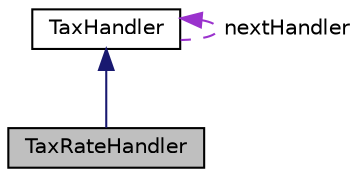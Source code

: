 digraph "TaxRateHandler"
{
 // LATEX_PDF_SIZE
  edge [fontname="Helvetica",fontsize="10",labelfontname="Helvetica",labelfontsize="10"];
  node [fontname="Helvetica",fontsize="10",shape=record];
  Node1 [label="TaxRateHandler",height=0.2,width=0.4,color="black", fillcolor="grey75", style="filled", fontcolor="black",tooltip=" "];
  Node2 -> Node1 [dir="back",color="midnightblue",fontsize="10",style="solid"];
  Node2 [label="TaxHandler",height=0.2,width=0.4,color="black", fillcolor="white", style="filled",URL="$classTaxHandler.html",tooltip=" "];
  Node2 -> Node2 [dir="back",color="darkorchid3",fontsize="10",style="dashed",label=" nextHandler" ];
}
